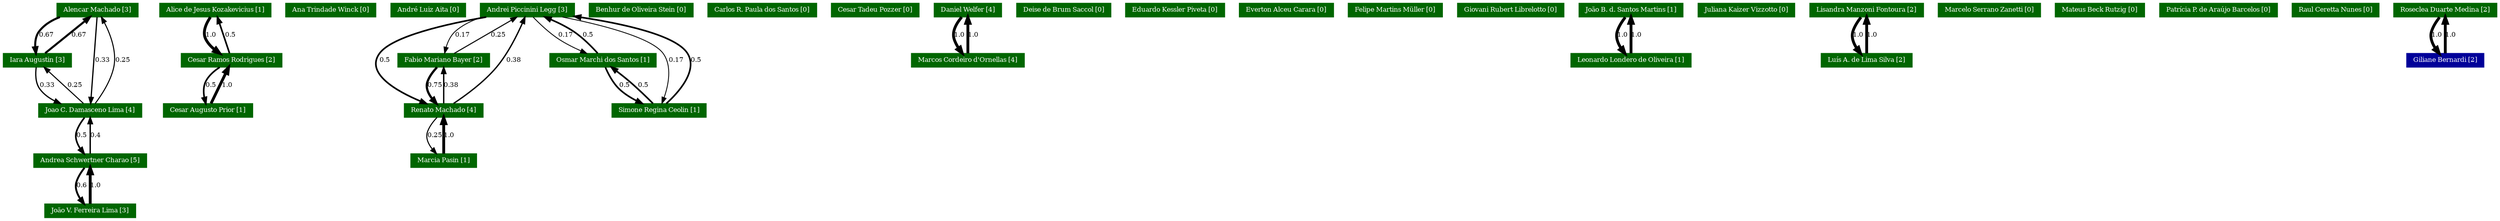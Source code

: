 strict digraph grafo3 {
	graph [bb="0,0,2733,265",
		id=grafo3,
		overlap=False
	];
	node [fontsize=8,
		label="\N",
		shape=rectangle,
		style=filled
	];
	0	 [URL="http://localhost/curriculos/5538050121450638.html",
		color="#006600",
		fontcolor="#FFFFFF",
		height=0.23611,
		label="Alencar Machado [3]",
		pos="90.5,256.5",
		width=1.1944];
	18	 [URL="http://localhost/curriculos/1670816922219129.html",
		color="#006600",
		fontcolor="#FFFFFF",
		height=0.23611,
		label="Iara Augustin [3]",
		pos="36.5,194.5",
		width=1.0139];
	0 -> 18	 [arrowhead=normal,
		arrowsize=0.75,
		fontsize=8,
		label=0.67,
		lp="49.5,225.5",
		penwidth=2.51,
		pos="e,35.99,203.09 66.421,247.84 57.61,243.86 48.371,238.1 42.5,230 38.485,224.46 36.841,217.13 36.258,210.65"];
	20	 [URL="http://localhost/curriculos/8369217264362638.html",
		color="#006600",
		fontcolor="#FFFFFF",
		height=0.23611,
		label="Joao C. Damasceno Lima [4]",
		pos="94.5,132.5",
		width=1.5556];
	0 -> 20	 [arrowhead=normal,
		arrowsize=0.75,
		fontsize=8,
		label=0.33,
		lp="100.5,194.5",
		penwidth=1.49,
		pos="e,94.25,141.13 90.75,247.87 91.398,228.1 93.142,174.93 94.003,148.64"];
	18 -> 0	 [arrowhead=normal,
		arrowsize=0.75,
		fontsize=8,
		label=0.67,
		lp="74.5,225.5",
		penwidth=2.51,
		pos="e,83.44,247.66 43.391,203.16 52.169,212.91 67.493,229.94 78.275,241.92"];
	18 -> 20	 [arrowhead=normal,
		arrowsize=0.75,
		fontsize=8,
		label=0.33,
		lp="49.5,163.5",
		penwidth=1.49,
		pos="e,67.639,141.06 35.936,185.87 35.779,178.31 36.663,166.78 42.5,159 47.161,152.79 53.743,148 60.664,144.35"];
	20 -> 0	 [arrowhead=normal,
		arrowsize=0.75,
		fontsize=8,
		label=0.25,
		lp="120.5,194.5",
		penwidth=1.25,
		pos="e,95.9,247.79 99.757,141.18 102.83,146.06 106.49,152.64 108.5,159 114.41,177.69 113.64,183.52 111.5,203 110.16,215.22 110,218.56 \
105.5,230 103.99,233.84 101.94,237.79 99.852,241.39"];
	20 -> 18	 [arrowhead=normal,
		arrowsize=0.75,
		fontsize=8,
		label=0.25,
		lp="76.5,163.5",
		penwidth=1.25,
		pos="e,44.082,185.66 87.099,141.16 77.584,151 60.909,168.25 49.313,180.25"];
	3	 [URL="http://localhost/curriculos/8251676116103188.html",
		color="#006600",
		fontcolor="#FFFFFF",
		height=0.23611,
		label="Andrea Schwertner Charao [5]",
		pos="95.5,70.5",
		width=1.6389];
	20 -> 3	 [arrowhead=normal,
		arrowsize=0.75,
		fontsize=8,
		label=0.5,
		lp="86.5,101.5",
		penwidth=2.0,
		pos="e,89.994,79.107 88.787,123.98 84.253,117.09 79.051,106.55 81.5,97 82.483,93.166 84.177,89.289 86.053,85.756"];
	3 -> 20	 [arrowhead=normal,
		arrowsize=0.75,
		fontsize=8,
		label=0.4,
		lp="100.5,101.5",
		penwidth=1.7,
		pos="e,94.631,123.66 95.372,79.156 95.219,88.373 94.957,104.08 94.76,115.89"];
	21	 [URL="http://localhost/curriculos/6266546896929217.html",
		color="#006600",
		fontcolor="#FFFFFF",
		height=0.23611,
		label="João V. Ferreira Lima [3]",
		pos="95.5,8.5",
		width=1.4167];
	3 -> 21	 [arrowhead=normal,
		arrowsize=0.75,
		fontsize=8,
		label=0.6,
		lp="85.5,39.5",
		penwidth=2.3,
		pos="e,88.793,17.213 89.605,61.952 86.214,57.117 82.281,50.542 80.5,44 78.625,37.115 81.082,29.824 84.516,23.726"];
	21 -> 3	 [arrowhead=normal,
		arrowsize=0.75,
		fontsize=8,
		label=1.0,
		lp="100.5,39.5",
		penwidth=3.5,
		pos="e,95.5,61.656 95.5,17.156 95.5,26.373 95.5,42.084 95.5,53.894"];
	1	 [URL="http://localhost/curriculos/1143985671114403.html",
		color="#006600",
		fontcolor="#FFFFFF",
		height=0.23611,
		label="Alice de Jesus Kozakevicius [1]",
		pos="243.5,256.5",
		width=1.6806];
	9	 [URL="http://localhost/curriculos/1751666562438251.html",
		color="#006600",
		fontcolor="#FFFFFF",
		height=0.23611,
		label="Cesar Ramos Rodrigues [2]",
		pos="244.5,194.5",
		width=1.4722];
	1 -> 9	 [arrowhead=normal,
		arrowsize=0.75,
		fontsize=8,
		label=1.0,
		lp="233.5,225.5",
		penwidth=3.5,
		pos="e,237.89,203.43 236.73,247.77 231.56,240.91 225.75,230.54 228.5,221 229.63,217.08 231.55,213.18 233.69,209.66"];
	9 -> 1	 [arrowhead=normal,
		arrowsize=0.75,
		fontsize=8,
		label=0.5,
		lp="249.5,225.5",
		penwidth=2.0,
		pos="e,243.63,247.66 244.37,203.16 244.22,212.37 243.96,228.08 243.76,239.89"];
	8	 [URL="http://localhost/curriculos/6115049894755620.html",
		color="#006600",
		fontcolor="#FFFFFF",
		height=0.23611,
		label="Cesar Augusto Prior [1]",
		pos="246.5,132.5",
		width=1.3194];
	9 -> 8	 [arrowhead=normal,
		arrowsize=0.75,
		fontsize=8,
		label=0.5,
		lp="236.5,163.5",
		penwidth=2.0,
		pos="e,240.61,141.05 238.72,185.96 234.14,179.06 228.91,168.51 231.5,159 232.59,155.01 234.47,151.01 236.54,147.41"];
	8 -> 9	 [arrowhead=normal,
		arrowsize=0.75,
		fontsize=8,
		label=1.0,
		lp="251.5,163.5",
		penwidth=3.5,
		pos="e,244.76,185.66 246.24,141.16 245.94,150.37 245.41,166.08 245.02,177.89"];
	2	 [URL="http://localhost/curriculos/5075974938483862.html",
		color="#006600",
		fontcolor="#FFFFFF",
		height=0.23611,
		label="Ana Trindade Winck [0]",
		pos="370.5,256.5",
		width=1.3472];
	4	 [URL="http://localhost/curriculos/1940130702621909.html",
		color="#006600",
		fontcolor="#FFFFFF",
		height=0.23611,
		label="André Luiz Aita [0]",
		pos="478.5,256.5",
		width=1.1528];
	5	 [URL="http://localhost/curriculos/9873333807426188.html",
		color="#006600",
		fontcolor="#FFFFFF",
		height=0.23611,
		label="Andrei Piccinini Legg [3]",
		pos="588.5,256.5",
		width=1.4028];
	15	 [URL="http://localhost/curriculos/9904863693302949.html",
		color="#006600",
		fontcolor="#FFFFFF",
		height=0.23611,
		label="Fabio Mariano Bayer [2]",
		pos="486.5,194.5",
		width=1.3611];
	5 -> 15	 [arrowhead=normal,
		arrowsize=0.75,
		fontsize=8,
		label=0.17,
		lp="504.5,225.5",
		penwidth=1.01,
		pos="e,486.9,203.18 537.68,250.42 523.17,246.72 508.36,240.48 497.5,230 492.35,225.03 489.6,217.65 488.14,210.99"];
	30	 [URL="http://localhost/curriculos/3867718775277531.html",
		color="#006600",
		fontcolor="#FFFFFF",
		height=0.23611,
		label="Osmar Marchi dos Santos [1]",
		pos="659.5,194.5",
		width=1.5556];
	5 -> 30	 [arrowhead=normal,
		arrowsize=0.75,
		fontsize=8,
		label=0.17,
		lp="626.5,225.5",
		penwidth=1.01,
		pos="e,645.53,203.14 594.38,247.82 600.26,240.44 609.8,229.23 619.5,221 625.41,215.99 632.37,211.23 638.81,207.2"];
	33	 [URL="http://localhost/curriculos/2684900317624442.html",
		color="#006600",
		fontcolor="#FFFFFF",
		height=0.23611,
		label="Renato Machado [4]",
		pos="485.5,132.5",
		width=1.1528];
	5 -> 33	 [arrowhead=normal,
		arrowsize=0.75,
		fontsize=8,
		label=0.5,
		lp="423.5,194.5",
		penwidth=2.0,
		pos="e,468.05,141.05 543.11,247.98 497.73,239.39 432.69,223.79 418.5,203 402.7,179.84 436.15,157.28 461.24,144.41"];
	35	 [URL="http://localhost/curriculos/7514884760338859.html",
		color="#006600",
		fontcolor="#FFFFFF",
		height=0.23611,
		label="Simone Regina Ceolin [1]",
		pos="734.5,132.5",
		width=1.4028];
	5 -> 35	 [arrowhead=normal,
		arrowsize=0.75,
		fontsize=8,
		label=0.17,
		lp="740.5,194.5",
		penwidth=1.01,
		pos="e,735.71,141.35 639.09,248.87 668.57,242.27 703.89,229.13 724.5,203 736.6,187.66 737.47,164.28 736.43,148.94"];
	15 -> 5	 [arrowhead=normal,
		arrowsize=0.75,
		fontsize=8,
		label=0.25,
		lp="550.5,225.5",
		penwidth=1.25,
		pos="e,574.65,247.79 498.67,203 510.17,210.06 527.93,220.88 543.5,230 551.45,234.66 560.25,239.68 567.95,244.02"];
	15 -> 33	 [arrowhead=normal,
		arrowsize=0.75,
		fontsize=8,
		label=0.75,
		lp="475.5,163.5",
		penwidth=2.75,
		pos="e,477.84,141.17 479.07,185.71 475.1,180.99 470.6,174.61 468.5,168 466.25,160.9 469.19,153.43 473.23,147.26"];
	30 -> 5	 [arrowhead=normal,
		arrowsize=0.75,
		fontsize=8,
		label=0.5,
		lp="647.5,225.5",
		penwidth=2.0,
		pos="e,605.81,247.79 655.08,203.08 650.42,210.59 642.52,222.08 633.5,230 627.32,235.42 619.81,240.22 612.71,244.16"];
	30 -> 35	 [arrowhead=normal,
		arrowsize=0.75,
		fontsize=8,
		label=0.5,
		lp="690.5,163.5",
		penwidth=2.0,
		pos="e,715.14,141.15 663.86,185.85 668.47,178.29 676.34,166.75 685.5,159 692.23,153.31 700.43,148.42 708.2,144.49"];
	33 -> 5	 [arrowhead=normal,
		arrowsize=0.75,
		fontsize=8,
		label=0.38,
		lp="564.5,194.5",
		penwidth=1.64,
		pos="e,584.51,247.73 495.89,141.28 508.35,150.91 529.41,168.23 544.5,186 559.3,203.43 572.8,226.24 580.83,240.88"];
	33 -> 15	 [arrowhead=normal,
		arrowsize=0.75,
		fontsize=8,
		label=0.38,
		lp="493.5,163.5",
		penwidth=1.64,
		pos="e,486.37,185.66 485.63,141.16 485.78,150.37 486.04,166.08 486.24,177.89"];
	27	 [URL="http://localhost/curriculos/1611789402968312.html",
		color="#006600",
		fontcolor="#FFFFFF",
		height=0.23611,
		label="Marcia Pasin [1]",
		pos="484.5,70.5",
		width=0.98611];
	33 -> 27	 [arrowhead=normal,
		arrowsize=0.75,
		fontsize=8,
		label=0.25,
		lp="474.5,101.5",
		penwidth=1.25,
		pos="e,476.84,79.166 478.07,123.71 474.1,118.99 469.6,112.61 467.5,106 465.25,98.896 468.19,91.428 472.23,85.263"];
	35 -> 5	 [arrowhead=normal,
		arrowsize=0.75,
		fontsize=8,
		label=0.5,
		lp="762.5,194.5",
		penwidth=2.0,
		pos="e,635.72,247.95 741.52,141.36 745.28,146.11 749.53,152.48 751.5,159 757.17,177.72 760.47,185.62 751.5,203 742,221.41 732.51,221.75 \
713.5,230 700.83,235.5 670.81,241.7 643.37,246.6"];
	35 -> 30	 [arrowhead=normal,
		arrowsize=0.75,
		fontsize=8,
		label=0.5,
		lp="710.5,163.5",
		penwidth=2.0,
		pos="e,670.76,185.99 726.36,141.17 718.62,148.34 706.55,159.24 695.5,168 689.72,172.58 683.19,177.33 677.3,181.46"];
	27 -> 33	 [arrowhead=normal,
		arrowsize=0.75,
		fontsize=8,
		label=1.0,
		lp="490.5,101.5",
		penwidth=3.5,
		pos="e,485.37,123.66 484.63,79.156 484.78,88.373 485.04,104.08 485.24,115.89"];
	6	 [URL="http://localhost/curriculos/4640320476003795.html",
		color="#006600",
		fontcolor="#FFFFFF",
		height=0.23611,
		label="Benhur de Oliveira Stein [0]",
		pos="712.5,256.5",
		width=1.5278];
	7	 [URL="http://localhost/curriculos/0538173746410766.html",
		color="#006600",
		fontcolor="#FFFFFF",
		height=0.23611,
		label="Carlos R. Paula dos Santos [0]",
		pos="843.5,256.5",
		width=1.6111];
	10	 [URL="http://localhost/curriculos/4519764091092504.html",
		color="#006600",
		fontcolor="#FFFFFF",
		height=0.23611,
		label="Cesar Tadeu Pozzer [0]",
		pos="967.5,256.5",
		width=1.3194];
	11	 [URL="http://localhost/curriculos/7506460984370717.html",
		color="#006600",
		fontcolor="#FFFFFF",
		height=0.23611,
		label="Daniel Welfer [4]",
		pos="1071.5,256.5",
		width=1.0556];
	28	 [URL="http://localhost/curriculos/1765721612533942.html",
		color="#006600",
		fontcolor="#FFFFFF",
		height=0.23611,
		label="Marcos Cordeiro d'Ornellas [4]",
		pos="1070.5,194.5",
		width=1.6528];
	11 -> 28	 [arrowhead=normal,
		arrowsize=0.75,
		fontsize=8,
		label=1.0,
		lp="1060.5,225.5",
		penwidth=3.5,
		pos="e,1063.7,203.23 1064.9,247.57 1061.3,242.8 1057.3,236.43 1055.5,230 1053.5,223.14 1056,215.86 1059.4,209.75"];
	28 -> 11	 [arrowhead=normal,
		arrowsize=0.75,
		fontsize=8,
		label=1.0,
		lp="1076.5,225.5",
		penwidth=3.5,
		pos="e,1071.4,247.66 1070.6,203.16 1070.8,212.37 1071,228.08 1071.2,239.89"];
	12	 [URL="http://localhost/curriculos/7758924784164781.html",
		color="#006600",
		fontcolor="#FFFFFF",
		height=0.23611,
		label="Deise de Brum Saccol [0]",
		pos="1178.5,256.5",
		width=1.4028];
	13	 [URL="http://localhost/curriculos/8687196768910831.html",
		color="#006600",
		fontcolor="#FFFFFF",
		height=0.23611,
		label="Eduardo Kessler Piveta [0]",
		pos="1299.5,256.5",
		width=1.4583];
	14	 [URL="http://localhost/curriculos/4818062789310854.html",
		color="#006600",
		fontcolor="#FFFFFF",
		height=0.23611,
		label="Everton Alceu Carara [0]",
		pos="1420.5,256.5",
		width=1.4028];
	16	 [URL="http://localhost/curriculos/5941686828835081.html",
		color="#006600",
		fontcolor="#FFFFFF",
		height=0.23611,
		label="Felipe Martins Müller [0]",
		pos="1539.5,256.5",
		width=1.3889];
	17	 [URL="http://localhost/curriculos/0865997296771785.html",
		color="#006600",
		fontcolor="#FFFFFF",
		height=0.23611,
		label="Giovani Rubert Librelotto [0]",
		pos="1664.5,256.5",
		width=1.5694];
	19	 [URL="http://localhost/curriculos/3158303689784382.html",
		color="#006600",
		fontcolor="#FFFFFF",
		height=0.23611,
		label="João B. d. Santos Martins [1]",
		pos="1794.5,256.5",
		width=1.5417];
	23	 [URL="http://localhost/curriculos/2248193157231211.html",
		color="#006600",
		fontcolor="#FFFFFF",
		height=0.23611,
		label="Leonardo Londero de Oliveira [1]",
		pos="1793.5,194.5",
		width=1.7778];
	19 -> 23	 [arrowhead=normal,
		arrowsize=0.75,
		fontsize=8,
		label=1.0,
		lp="1783.5,225.5",
		penwidth=3.5,
		pos="e,1786.7,203.23 1787.9,247.57 1784.3,242.8 1780.3,236.43 1778.5,230 1776.5,223.14 1779,215.86 1782.4,209.75"];
	23 -> 19	 [arrowhead=normal,
		arrowsize=0.75,
		fontsize=8,
		label=1.0,
		lp="1799.5,225.5",
		penwidth=3.5,
		pos="e,1794.4,247.66 1793.6,203.16 1793.8,212.37 1794,228.08 1794.2,239.89"];
	22	 [URL="http://localhost/curriculos/4384914116033913.html",
		color="#006600",
		fontcolor="#FFFFFF",
		height=0.23611,
		label="Juliana Kaizer Vizzotto [0]",
		pos="1920.5,256.5",
		width=1.4722];
	24	 [URL="http://localhost/curriculos/8979575031016933.html",
		color="#006600",
		fontcolor="#FFFFFF",
		height=0.23611,
		label="Lisandra Manzoni Fontoura [2]",
		pos="2050.5,256.5",
		width=1.6389];
	25	 [URL="http://localhost/curriculos/8066370508832550.html",
		color="#006600",
		fontcolor="#FFFFFF",
		height=0.23611,
		label="Luís A. de Lima Silva [2]",
		pos="2049.5,194.5",
		width=1.4028];
	24 -> 25	 [arrowhead=normal,
		arrowsize=0.75,
		fontsize=8,
		label=1.0,
		lp="2039.5,225.5",
		penwidth=3.5,
		pos="e,2042.7,203.23 2043.9,247.57 2040.3,242.8 2036.3,236.43 2034.5,230 2032.5,223.14 2035,215.86 2038.4,209.75"];
	25 -> 24	 [arrowhead=normal,
		arrowsize=0.75,
		fontsize=8,
		label=1.0,
		lp="2055.5,225.5",
		penwidth=3.5,
		pos="e,2050.4,247.66 2049.6,203.16 2049.8,212.37 2050,228.08 2050.2,239.89"];
	26	 [URL="http://localhost/curriculos/8972369058300871.html",
		color="#006600",
		fontcolor="#FFFFFF",
		height=0.23611,
		label="Marcelo Serrano Zanetti [0]",
		pos="2182.5,256.5",
		width=1.5139];
	29	 [URL="http://localhost/curriculos/5220540043911446.html",
		color="#006600",
		fontcolor="#FFFFFF",
		height=0.23611,
		label="Mateus Beck Rutzig [0]",
		pos="2302.5,256.5",
		width=1.3056];
	31	 [URL="http://localhost/curriculos/6069105173950277.html",
		color="#006600",
		fontcolor="#FFFFFF",
		height=0.23611,
		label="Patrícia P. de Araújo Barcelos [0]",
		pos="2431.5,256.5",
		width=1.7778];
	32	 [URL="http://localhost/curriculos/7947423722511295.html",
		color="#006600",
		fontcolor="#FFFFFF",
		height=0.23611,
		label="Raul Ceretta Nunes [0]",
		pos="2559.5,256.5",
		width=1.2778];
	34	 [URL="http://localhost/curriculos/6560346309368052.html",
		color="#006600",
		fontcolor="#FFFFFF",
		height=0.23611,
		label="Roseclea Duarte Medina [2]",
		pos="2678.5,256.5",
		width=1.5139];
	36	 [URL="http://localhost/curriculos/8988734339185408.html",
		color="#000099",
		fontcolor="#FFFFFF",
		height=0.23611,
		label="Giliane Bernardi [2]",
		pos="2678.5,194.5",
		width=1.1528];
	34 -> 36	 [arrowhead=normal,
		arrowsize=0.75,
		fontsize=8,
		label=1.0,
		lp="2667.5,225.5",
		penwidth=3.5,
		pos="e,2671.9,203.43 2671.3,247.82 2665.9,241 2659.7,230.64 2662.5,221 2663.6,217.08 2665.6,213.18 2667.7,209.66"];
	36 -> 34	 [arrowhead=normal,
		arrowsize=0.75,
		fontsize=8,
		label=1.0,
		lp="2683.5,225.5",
		penwidth=3.5,
		pos="e,2678.5,247.66 2678.5,203.16 2678.5,212.37 2678.5,228.08 2678.5,239.89"];
}
